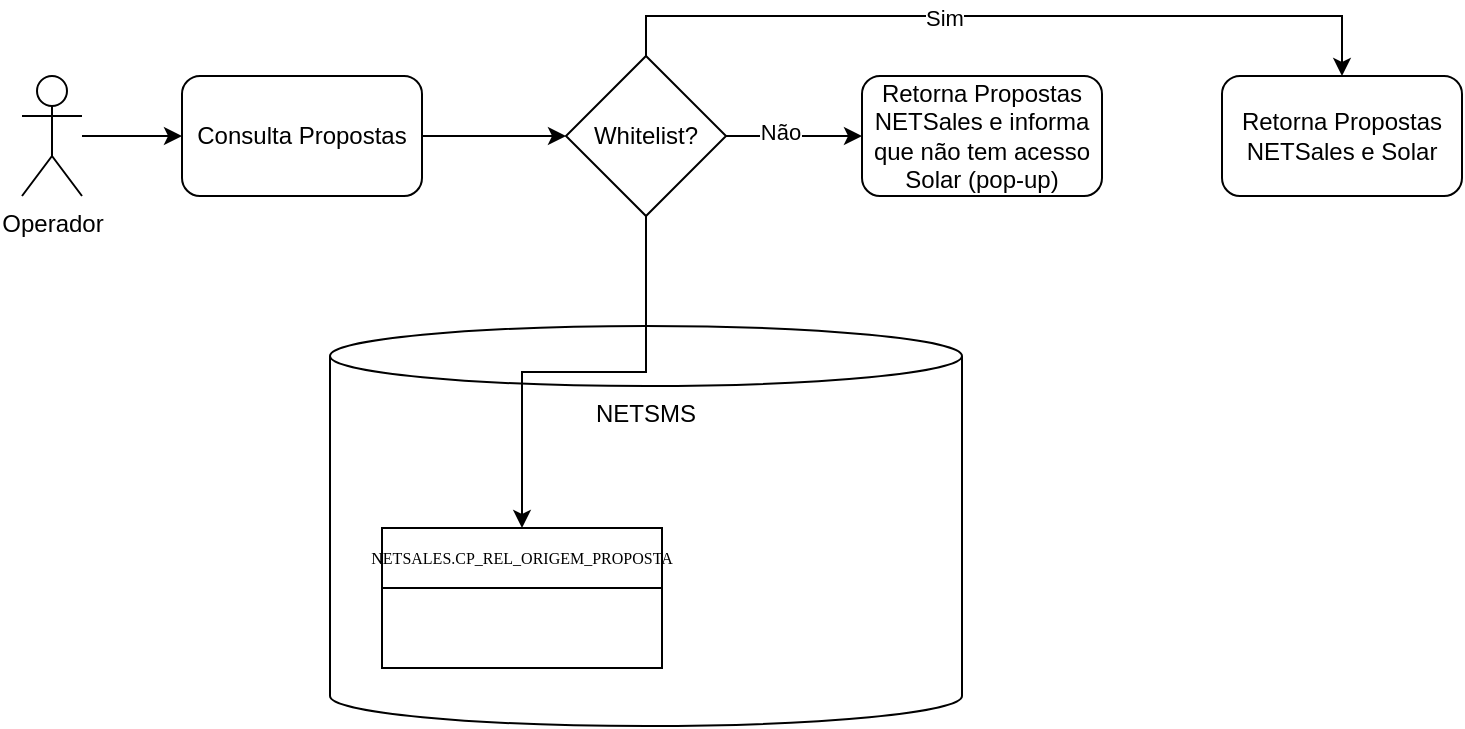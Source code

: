 <mxfile version="24.3.1" type="github">
  <diagram name="Página-1" id="og6Pi6pLlMd3RY6a5tt9">
    <mxGraphModel dx="1050" dy="522" grid="1" gridSize="10" guides="1" tooltips="1" connect="1" arrows="1" fold="1" page="1" pageScale="1" pageWidth="827" pageHeight="1169" math="0" shadow="0">
      <root>
        <mxCell id="0" />
        <mxCell id="1" parent="0" />
        <mxCell id="viON26nNvLiHrCFx6QRt-4" value="NETSMS" style="shape=cylinder3;whiteSpace=wrap;html=1;boundedLbl=1;backgroundOutline=1;size=15;verticalAlign=top;" vertex="1" parent="1">
          <mxGeometry x="204" y="165" width="316" height="200" as="geometry" />
        </mxCell>
        <mxCell id="viON26nNvLiHrCFx6QRt-21" style="edgeStyle=orthogonalEdgeStyle;rounded=0;orthogonalLoop=1;jettySize=auto;html=1;entryX=0;entryY=0.5;entryDx=0;entryDy=0;" edge="1" parent="1" source="viON26nNvLiHrCFx6QRt-1" target="viON26nNvLiHrCFx6QRt-3">
          <mxGeometry relative="1" as="geometry" />
        </mxCell>
        <mxCell id="viON26nNvLiHrCFx6QRt-1" value="Operador" style="shape=umlActor;verticalLabelPosition=bottom;verticalAlign=top;html=1;outlineConnect=0;" vertex="1" parent="1">
          <mxGeometry x="50" y="40" width="30" height="60" as="geometry" />
        </mxCell>
        <mxCell id="viON26nNvLiHrCFx6QRt-9" style="edgeStyle=orthogonalEdgeStyle;rounded=0;orthogonalLoop=1;jettySize=auto;html=1;entryX=0.5;entryY=0;entryDx=0;entryDy=0;startArrow=none;startFill=0;exitX=0.5;exitY=1;exitDx=0;exitDy=0;" edge="1" parent="1" source="viON26nNvLiHrCFx6QRt-11" target="viON26nNvLiHrCFx6QRt-5">
          <mxGeometry relative="1" as="geometry" />
        </mxCell>
        <mxCell id="viON26nNvLiHrCFx6QRt-14" style="edgeStyle=orthogonalEdgeStyle;rounded=0;orthogonalLoop=1;jettySize=auto;html=1;entryX=0;entryY=0.5;entryDx=0;entryDy=0;" edge="1" parent="1" source="viON26nNvLiHrCFx6QRt-3" target="viON26nNvLiHrCFx6QRt-11">
          <mxGeometry relative="1" as="geometry" />
        </mxCell>
        <mxCell id="viON26nNvLiHrCFx6QRt-3" value="Consulta Propostas" style="rounded=1;whiteSpace=wrap;html=1;" vertex="1" parent="1">
          <mxGeometry x="130" y="40" width="120" height="60" as="geometry" />
        </mxCell>
        <mxCell id="viON26nNvLiHrCFx6QRt-5" value="&lt;span style=&quot;font-size: 8px; font-family: &amp;quot;Segoe UI Light&amp;quot;;&quot;&gt;NETSALES.CP_REL_ORIGEM_PROPOSTA&lt;/span&gt;" style="swimlane;fontStyle=0;childLayout=stackLayout;horizontal=1;startSize=30;horizontalStack=0;resizeParent=1;resizeParentMax=0;resizeLast=0;collapsible=1;marginBottom=0;whiteSpace=wrap;html=1;fontSize=8;" vertex="1" parent="1">
          <mxGeometry x="230" y="266" width="140" height="70" as="geometry" />
        </mxCell>
        <mxCell id="viON26nNvLiHrCFx6QRt-10" value="Retorna Propostas NETSales e Solar" style="rounded=1;whiteSpace=wrap;html=1;" vertex="1" parent="1">
          <mxGeometry x="650" y="40" width="120" height="60" as="geometry" />
        </mxCell>
        <mxCell id="viON26nNvLiHrCFx6QRt-15" style="edgeStyle=orthogonalEdgeStyle;rounded=0;orthogonalLoop=1;jettySize=auto;html=1;entryX=0.5;entryY=0;entryDx=0;entryDy=0;exitX=0.5;exitY=0;exitDx=0;exitDy=0;" edge="1" parent="1" source="viON26nNvLiHrCFx6QRt-11" target="viON26nNvLiHrCFx6QRt-10">
          <mxGeometry relative="1" as="geometry" />
        </mxCell>
        <mxCell id="viON26nNvLiHrCFx6QRt-16" value="Sim" style="edgeLabel;html=1;align=center;verticalAlign=middle;resizable=0;points=[];" vertex="1" connectable="0" parent="viON26nNvLiHrCFx6QRt-15">
          <mxGeometry x="-0.151" y="-1" relative="1" as="geometry">
            <mxPoint as="offset" />
          </mxGeometry>
        </mxCell>
        <mxCell id="viON26nNvLiHrCFx6QRt-18" style="edgeStyle=orthogonalEdgeStyle;rounded=0;orthogonalLoop=1;jettySize=auto;html=1;entryX=0;entryY=0.5;entryDx=0;entryDy=0;" edge="1" parent="1" source="viON26nNvLiHrCFx6QRt-11" target="viON26nNvLiHrCFx6QRt-17">
          <mxGeometry relative="1" as="geometry" />
        </mxCell>
        <mxCell id="viON26nNvLiHrCFx6QRt-19" value="Não" style="edgeLabel;html=1;align=center;verticalAlign=middle;resizable=0;points=[];" vertex="1" connectable="0" parent="viON26nNvLiHrCFx6QRt-18">
          <mxGeometry x="-0.212" y="2" relative="1" as="geometry">
            <mxPoint as="offset" />
          </mxGeometry>
        </mxCell>
        <mxCell id="viON26nNvLiHrCFx6QRt-11" value="Whitelist?" style="rhombus;whiteSpace=wrap;html=1;" vertex="1" parent="1">
          <mxGeometry x="322" y="30" width="80" height="80" as="geometry" />
        </mxCell>
        <mxCell id="viON26nNvLiHrCFx6QRt-17" value="Retorna Propostas NETSales e informa que não tem acesso Solar (pop-up)" style="rounded=1;whiteSpace=wrap;html=1;" vertex="1" parent="1">
          <mxGeometry x="470" y="40" width="120" height="60" as="geometry" />
        </mxCell>
      </root>
    </mxGraphModel>
  </diagram>
</mxfile>
